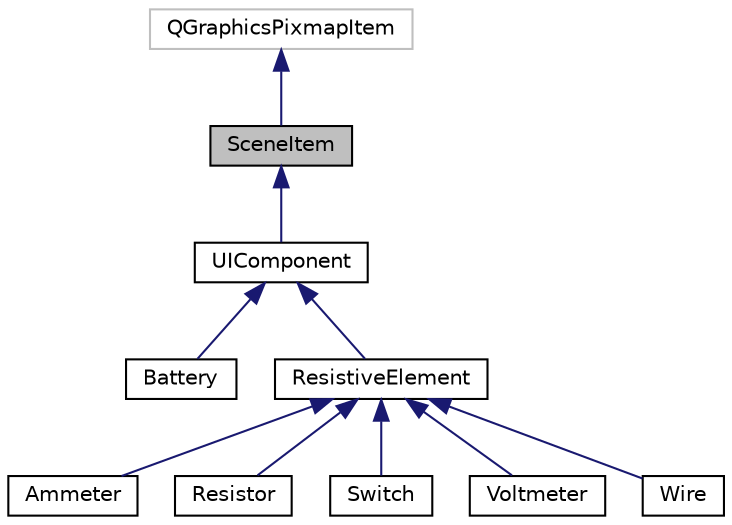 digraph "SceneItem"
{
 // LATEX_PDF_SIZE
  edge [fontname="Helvetica",fontsize="10",labelfontname="Helvetica",labelfontsize="10"];
  node [fontname="Helvetica",fontsize="10",shape=record];
  Node1 [label="SceneItem",height=0.2,width=0.4,color="black", fillcolor="grey75", style="filled", fontcolor="black",tooltip="An image on the Scene."];
  Node2 -> Node1 [dir="back",color="midnightblue",fontsize="10",style="solid",fontname="Helvetica"];
  Node2 [label="QGraphicsPixmapItem",height=0.2,width=0.4,color="grey75", fillcolor="white", style="filled",tooltip=" "];
  Node1 -> Node3 [dir="back",color="midnightblue",fontsize="10",style="solid",fontname="Helvetica"];
  Node3 [label="UIComponent",height=0.2,width=0.4,color="black", fillcolor="white", style="filled",URL="$classUIComponent.html",tooltip="SceneItem derivative that has information about generic component info such as nodes and arrow connec..."];
  Node3 -> Node4 [dir="back",color="midnightblue",fontsize="10",style="solid",fontname="Helvetica"];
  Node4 [label="Battery",height=0.2,width=0.4,color="black", fillcolor="white", style="filled",URL="$classBattery.html",tooltip="A battery class that has a configurable voltage and on/off state."];
  Node3 -> Node5 [dir="back",color="midnightblue",fontsize="10",style="solid",fontname="Helvetica"];
  Node5 [label="ResistiveElement",height=0.2,width=0.4,color="black", fillcolor="white", style="filled",URL="$classResistiveElement.html",tooltip="Parent class of anything with a resistance (Resistor, Switch, Wire)."];
  Node5 -> Node6 [dir="back",color="midnightblue",fontsize="10",style="solid",fontname="Helvetica"];
  Node6 [label="Ammeter",height=0.2,width=0.4,color="black", fillcolor="white", style="filled",URL="$classAmmeter.html",tooltip="Ammeter component."];
  Node5 -> Node7 [dir="back",color="midnightblue",fontsize="10",style="solid",fontname="Helvetica"];
  Node7 [label="Resistor",height=0.2,width=0.4,color="black", fillcolor="white", style="filled",URL="$classResistor.html",tooltip="Resistor component with configurable resistance."];
  Node5 -> Node8 [dir="back",color="midnightblue",fontsize="10",style="solid",fontname="Helvetica"];
  Node8 [label="Switch",height=0.2,width=0.4,color="black", fillcolor="white", style="filled",URL="$classSwitch.html",tooltip="Switch component that can be on/off."];
  Node5 -> Node9 [dir="back",color="midnightblue",fontsize="10",style="solid",fontname="Helvetica"];
  Node9 [label="Voltmeter",height=0.2,width=0.4,color="black", fillcolor="white", style="filled",URL="$classVoltmeter.html",tooltip="Resistor component with configurable resistance."];
  Node5 -> Node10 [dir="back",color="midnightblue",fontsize="10",style="solid",fontname="Helvetica"];
  Node10 [label="Wire",height=0.2,width=0.4,color="black", fillcolor="white", style="filled",URL="$classWire.html",tooltip="Wire component with configurable length, area and material."];
}
